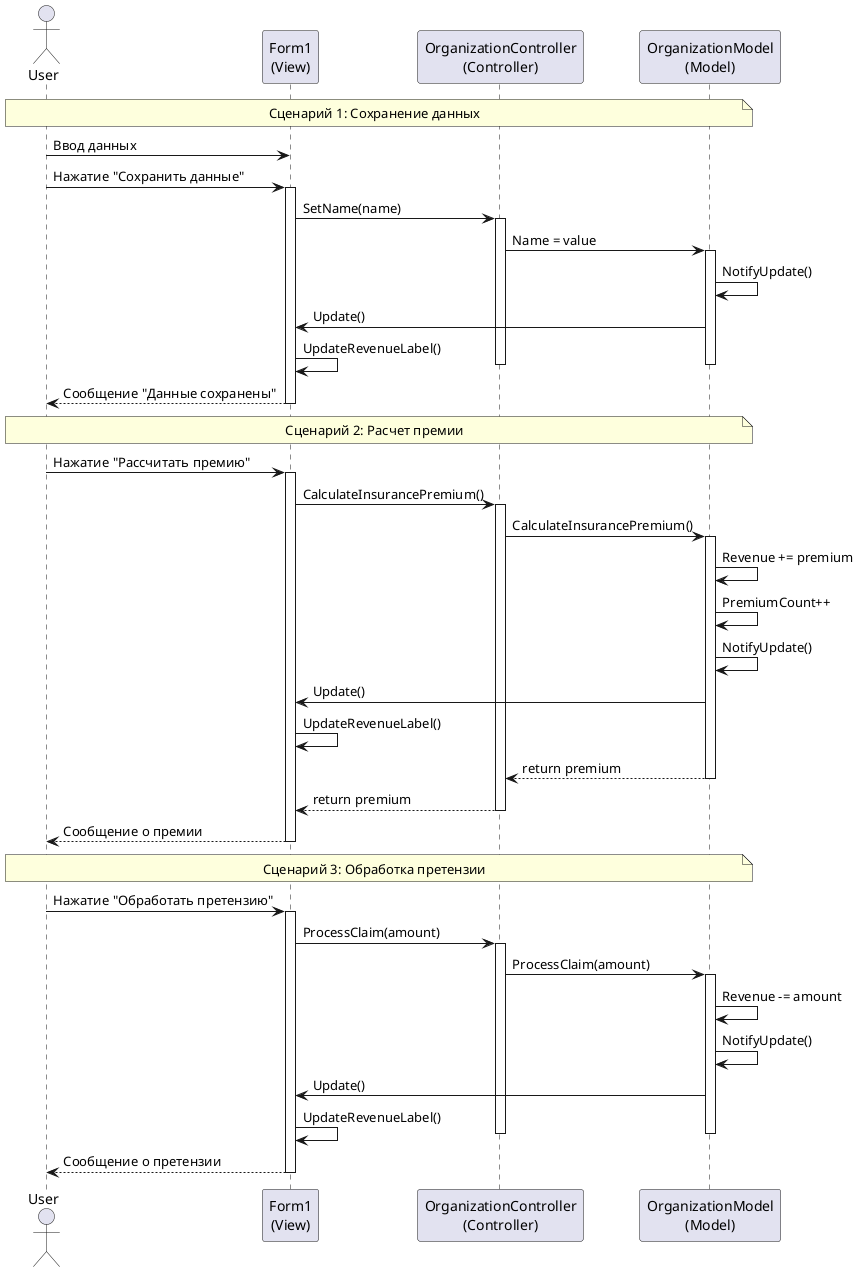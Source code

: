 @startuml
actor User
participant "Form1\n(View)" as View
participant "OrganizationController\n(Controller)" as Controller
participant "OrganizationModel\n(Model)" as Model

note over User, Model: Сценарий 1: Сохранение данных
User -> View: Ввод данных
User -> View: Нажатие "Сохранить данные"
activate View
View -> Controller: SetName(name)
activate Controller
Controller -> Model: Name = value
activate Model
Model -> Model: NotifyUpdate()
Model -> View: Update()
View -> View: UpdateRevenueLabel()
deactivate Model
deactivate Controller
View --> User: Сообщение "Данные сохранены"
deactivate View

note over User, Model: Сценарий 2: Расчет премии
User -> View: Нажатие "Рассчитать премию"
activate View
View -> Controller: CalculateInsurancePremium()
activate Controller
Controller -> Model: CalculateInsurancePremium()
activate Model
Model -> Model: Revenue += premium
Model -> Model: PremiumCount++
Model -> Model: NotifyUpdate()
Model -> View: Update()
View -> View: UpdateRevenueLabel()
Model --> Controller: return premium
deactivate Model
Controller --> View: return premium
deactivate Controller
View --> User: Сообщение о премии
deactivate View

note over User, Model: Сценарий 3: Обработка претензии
User -> View: Нажатие "Обработать претензию"
activate View
View -> Controller: ProcessClaim(amount)
activate Controller
Controller -> Model: ProcessClaim(amount)
activate Model
Model -> Model: Revenue -= amount
Model -> Model: NotifyUpdate()
Model -> View: Update()
View -> View: UpdateRevenueLabel()
deactivate Model
deactivate Controller
View --> User: Сообщение о претензии
deactivate View

@enduml
